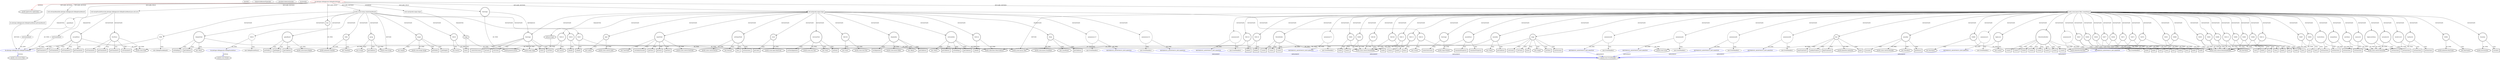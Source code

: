 digraph {
baseInfo[graphId=113,category="extension_graph",isAnonymous=false,possibleRelation=true]
frameworkRelatedTypesInfo[0="javafx.application.Application"]
possibleCollaborationsInfo[0="113~CLIENT_METHOD_DECLARATION-INSTANTIATION-~javafx.application.Application ~javafx.event.EventHandler ~false~true",1="113~CLIENT_METHOD_DECLARATION-INSTANTIATION-~javafx.application.Application ~javafx.scene.Parent ~false~false",2="113~CLIENT_METHOD_DECLARATION-PARAMETER_DECLARATION-CLIENT_METHOD_DECLARATION-INSTANTIATION-CLIENT_METHOD_DECLARATION-PARAMETER_DECLARATION-CLIENT_METHOD_DECLARATION-RETURN_TYPE-FIELD_DECLARATION-~javafx.application.Application ~javafx.scene.layout.Pane ~false~false"]
locationInfo[projectName="AlexTape-SlidingPuzzleFX",filePath="/AlexTape-SlidingPuzzleFX/SlidingPuzzleFX-master/src/de/alextape/slidingpuzzle/SlidingPuzzleGame.java",contextSignature="SlidingPuzzleGame",graphId="113"]
0[label="de.alextape.slidingpuzzle.SlidingPuzzleGame",vertexType="ROOT_CLIENT_CLASS_DECLARATION",isFrameworkType=false,color=red]
1[label="javafx.application.Application",vertexType="FRAMEWORK_CLASS_TYPE",isFrameworkType=true,peripheries=2]
2[label="flow",vertexType="FIELD_DECLARATION",isFrameworkType=true,peripheries=2,shape=circle]
3[label="javafx.animation.Timeline",vertexType="FRAMEWORK_CLASS_TYPE",isFrameworkType=true,peripheries=2]
4[label="gameBoard",vertexType="FIELD_DECLARATION",isFrameworkType=false,shape=circle]
5[label="de.alextape.slidingpuzzle.SlidingPuzzleBoard",vertexType="REFERENCE_CLIENT_CLASS_DECLARATION",isFrameworkType=false,color=blue]
6[label="javafx.scene.layout.Pane",vertexType="FRAMEWORK_CLASS_TYPE",isFrameworkType=true,peripheries=2]
7[label="thisStage",vertexType="FIELD_DECLARATION",isFrameworkType=true,peripheries=2,shape=circle]
8[label="javafx.stage.Stage",vertexType="FRAMEWORK_CLASS_TYPE",isFrameworkType=true,peripheries=2]
9[label="void start(javafx.stage.Stage)",vertexType="OVERRIDING_METHOD_DECLARATION",isFrameworkType=false,shape=box]
10[label="stage",vertexType="PARAMETER_DECLARATION",isFrameworkType=true,peripheries=2]
13[label="show()",vertexType="INSIDE_CALL",isFrameworkType=true,peripheries=2,shape=box]
17[label="de.alextape.slidingpuzzle.SlidingPuzzleBoard getGameBoard()",vertexType="CLIENT_METHOD_DECLARATION",isFrameworkType=false,shape=box]
41[label="void setGameBoard(de.alextape.slidingpuzzle.SlidingPuzzleBoard)",vertexType="CLIENT_METHOD_DECLARATION",isFrameworkType=false,shape=box]
42[label="newGameBoard",vertexType="PARAMETER_DECLARATION",isFrameworkType=false]
51[label="javafx.scene.Group createGameBoard()",vertexType="CLIENT_METHOD_DECLARATION",isFrameworkType=false,shape=box]
52[label="javafx.scene.Group",vertexType="FRAMEWORK_CLASS_TYPE",isFrameworkType=true,peripheries=2]
54[label="VAR4",vertexType="VARIABLE_EXPRESION",isFrameworkType=true,peripheries=2,shape=circle]
53[label="new Timeline()",vertexType="CONSTRUCTOR_CALL",isFrameworkType=true,peripheries=2]
57[label="group",vertexType="VARIABLE_EXPRESION",isFrameworkType=true,peripheries=2,shape=circle]
56[label="new Group()",vertexType="CONSTRUCTOR_CALL",isFrameworkType=true,peripheries=2]
60[label="image",vertexType="VARIABLE_EXPRESION",isFrameworkType=true,peripheries=2,shape=circle]
61[label="javafx.scene.image.Image",vertexType="FRAMEWORK_CLASS_TYPE",isFrameworkType=true,peripheries=2]
59[label="new Image()",vertexType="CONSTRUCTOR_CALL",isFrameworkType=true,peripheries=2]
63[label="getWidth()",vertexType="INSIDE_CALL",isFrameworkType=true,peripheries=2,shape=box]
65[label="getHeight()",vertexType="INSIDE_CALL",isFrameworkType=true,peripheries=2,shape=box]
67[label="VAR9",vertexType="VARIABLE_EXPRESION",isFrameworkType=false,shape=circle]
66[label="new SlidingPuzzleBoard()",vertexType="CONSTRUCTOR_CALL",isFrameworkType=false]
70[label="VAR10",vertexType="VARIABLE_EXPRESION",isFrameworkType=false,shape=circle]
71[label="de.alextape.slidingpuzzle.SlidingPuzzlePiece",vertexType="REFERENCE_CLIENT_CLASS_DECLARATION",isFrameworkType=false,color=blue]
72[label="javafx.scene.Parent",vertexType="FRAMEWORK_CLASS_TYPE",isFrameworkType=true,peripheries=2]
69[label="new SlidingPuzzlePiece()",vertexType="CONSTRUCTOR_CALL",isFrameworkType=false]
73[label="gameBoard",vertexType="VARIABLE_EXPRESION",isFrameworkType=true,peripheries=2,shape=circle]
75[label="javafx.scene.layout.Region",vertexType="FRAMEWORK_CLASS_TYPE",isFrameworkType=true,peripheries=2]
74[label="getWidth()",vertexType="INSIDE_CALL",isFrameworkType=true,peripheries=2,shape=box]
77[label="getHeight()",vertexType="INSIDE_CALL",isFrameworkType=true,peripheries=2,shape=box]
79[label="getChildren()",vertexType="INSIDE_CALL",isFrameworkType=true,peripheries=2,shape=box]
81[label="displayField",vertexType="VARIABLE_EXPRESION",isFrameworkType=true,peripheries=2,shape=circle]
82[label="javafx.scene.layout.VBox",vertexType="FRAMEWORK_CLASS_TYPE",isFrameworkType=true,peripheries=2]
80[label="new VBox()",vertexType="CONSTRUCTOR_CALL",isFrameworkType=true,peripheries=2]
84[label="setPadding()",vertexType="INSIDE_CALL",isFrameworkType=true,peripheries=2,shape=box]
86[label="VAR16",vertexType="VARIABLE_EXPRESION",isFrameworkType=true,peripheries=2,shape=circle]
87[label="javafx.geometry.Insets",vertexType="FRAMEWORK_CLASS_TYPE",isFrameworkType=true,peripheries=2]
85[label="new Insets()",vertexType="CONSTRUCTOR_CALL",isFrameworkType=true,peripheries=2]
88[label="VAR17",vertexType="VARIABLE_EXPRESION",isFrameworkType=true,peripheries=2,shape=circle]
90[label="javafx.collections.ObservableList",vertexType="FRAMEWORK_INTERFACE_TYPE",isFrameworkType=true,peripheries=2]
89[label="addAll()",vertexType="INSIDE_CALL",isFrameworkType=true,peripheries=2,shape=box]
92[label="getChildren()",vertexType="INSIDE_CALL",isFrameworkType=true,peripheries=2,shape=box]
93[label="VAR19",vertexType="VARIABLE_EXPRESION",isFrameworkType=true,peripheries=2,shape=circle]
94[label="addAll()",vertexType="INSIDE_CALL",isFrameworkType=true,peripheries=2,shape=box]
97[label="getChildren()",vertexType="INSIDE_CALL",isFrameworkType=true,peripheries=2,shape=box]
159[label="javafx.scene.layout.VBox createMenu()",vertexType="CLIENT_METHOD_DECLARATION",isFrameworkType=false,shape=box]
161[label="flow",vertexType="VARIABLE_EXPRESION",isFrameworkType=true,peripheries=2,shape=circle]
163[label="javafx.animation.Animation",vertexType="FRAMEWORK_CLASS_TYPE",isFrameworkType=true,peripheries=2]
162[label="play()",vertexType="INSIDE_CALL",isFrameworkType=true,peripheries=2,shape=box]
165[label="menuBox",vertexType="VARIABLE_EXPRESION",isFrameworkType=true,peripheries=2,shape=circle]
164[label="new VBox()",vertexType="CONSTRUCTOR_CALL",isFrameworkType=true,peripheries=2]
168[label="menuBar",vertexType="VARIABLE_EXPRESION",isFrameworkType=true,peripheries=2,shape=circle]
169[label="javafx.scene.control.MenuBar",vertexType="FRAMEWORK_CLASS_TYPE",isFrameworkType=true,peripheries=2]
167[label="new MenuBar()",vertexType="CONSTRUCTOR_CALL",isFrameworkType=true,peripheries=2]
170[label="VAR47",vertexType="VARIABLE_EXPRESION",isFrameworkType=true,peripheries=2,shape=circle]
172[label="javafx.scene.control.MenuItemBuilder",vertexType="FRAMEWORK_CLASS_TYPE",isFrameworkType=true,peripheries=2]
171[label="build()",vertexType="INSIDE_CALL",isFrameworkType=true,peripheries=2,shape=box]
173[label="VAR48",vertexType="VARIABLE_EXPRESION",isFrameworkType=true,peripheries=2,shape=circle]
174[label="text()",vertexType="INSIDE_CALL",isFrameworkType=true,peripheries=2,shape=box]
176[label="MenuItemBuilder",vertexType="VARIABLE_EXPRESION",isFrameworkType=true,peripheries=2,shape=circle]
177[label="create()",vertexType="INSIDE_CALL",isFrameworkType=true,peripheries=2,shape=box]
179[label="newMenu",vertexType="VARIABLE_EXPRESION",isFrameworkType=true,peripheries=2,shape=circle]
181[label="javafx.scene.control.MenuItem",vertexType="FRAMEWORK_CLASS_TYPE",isFrameworkType=true,peripheries=2]
180[label="setOnAction()",vertexType="INSIDE_CALL",isFrameworkType=true,peripheries=2,shape=box]
183[label="anonymous51",vertexType="VARIABLE_EXPRESION",isFrameworkType=false,shape=circle]
184[label="REFERENCE_ANONYMOUS_DECLARATION",vertexType="REFERENCE_ANONYMOUS_DECLARATION",isFrameworkType=false,color=blue]
185[label="javafx.event.EventHandler",vertexType="FRAMEWORK_INTERFACE_TYPE",isFrameworkType=true,peripheries=2]
182[label="new EventHandler()",vertexType="CONSTRUCTOR_CALL",isFrameworkType=false]
186[label="VAR52",vertexType="VARIABLE_EXPRESION",isFrameworkType=true,peripheries=2,shape=circle]
187[label="build()",vertexType="INSIDE_CALL",isFrameworkType=true,peripheries=2,shape=box]
189[label="VAR53",vertexType="VARIABLE_EXPRESION",isFrameworkType=true,peripheries=2,shape=circle]
190[label="text()",vertexType="INSIDE_CALL",isFrameworkType=true,peripheries=2,shape=box]
193[label="create()",vertexType="INSIDE_CALL",isFrameworkType=true,peripheries=2,shape=box]
194[label="mergeMenu",vertexType="VARIABLE_EXPRESION",isFrameworkType=true,peripheries=2,shape=circle]
195[label="setOnAction()",vertexType="INSIDE_CALL",isFrameworkType=true,peripheries=2,shape=box]
198[label="anonymous56",vertexType="VARIABLE_EXPRESION",isFrameworkType=false,shape=circle]
199[label="REFERENCE_ANONYMOUS_DECLARATION",vertexType="REFERENCE_ANONYMOUS_DECLARATION",isFrameworkType=false,color=blue]
197[label="new EventHandler()",vertexType="CONSTRUCTOR_CALL",isFrameworkType=false]
202[label="playFromStart()",vertexType="INSIDE_CALL",isFrameworkType=true,peripheries=2,shape=box]
203[label="VAR58",vertexType="VARIABLE_EXPRESION",isFrameworkType=true,peripheries=2,shape=circle]
204[label="build()",vertexType="INSIDE_CALL",isFrameworkType=true,peripheries=2,shape=box]
206[label="VAR59",vertexType="VARIABLE_EXPRESION",isFrameworkType=true,peripheries=2,shape=circle]
207[label="text()",vertexType="INSIDE_CALL",isFrameworkType=true,peripheries=2,shape=box]
210[label="create()",vertexType="INSIDE_CALL",isFrameworkType=true,peripheries=2,shape=box]
211[label="resolveMenu",vertexType="VARIABLE_EXPRESION",isFrameworkType=true,peripheries=2,shape=circle]
212[label="setOnAction()",vertexType="INSIDE_CALL",isFrameworkType=true,peripheries=2,shape=box]
215[label="anonymous62",vertexType="VARIABLE_EXPRESION",isFrameworkType=false,shape=circle]
216[label="REFERENCE_ANONYMOUS_DECLARATION",vertexType="REFERENCE_ANONYMOUS_DECLARATION",isFrameworkType=false,color=blue]
214[label="new EventHandler()",vertexType="CONSTRUCTOR_CALL",isFrameworkType=false]
219[label="getKeyFrames()",vertexType="INSIDE_CALL",isFrameworkType=true,peripheries=2,shape=box]
221[label="VAR64",vertexType="VARIABLE_EXPRESION",isFrameworkType=true,peripheries=2,shape=circle]
222[label="javafx.animation.KeyFrame",vertexType="FRAMEWORK_CLASS_TYPE",isFrameworkType=true,peripheries=2]
220[label="new KeyFrame()",vertexType="CONSTRUCTOR_CALL",isFrameworkType=true,peripheries=2]
223[label="Duration",vertexType="VARIABLE_EXPRESION",isFrameworkType=true,peripheries=2,shape=circle]
225[label="javafx.util.Duration",vertexType="FRAMEWORK_CLASS_TYPE",isFrameworkType=true,peripheries=2]
224[label="seconds()",vertexType="INSIDE_CALL",isFrameworkType=true,peripheries=2,shape=box]
227[label="VAR66",vertexType="VARIABLE_EXPRESION",isFrameworkType=true,peripheries=2,shape=circle]
228[label="javafx.animation.KeyValue",vertexType="FRAMEWORK_CLASS_TYPE",isFrameworkType=true,peripheries=2]
226[label="new KeyValue()",vertexType="CONSTRUCTOR_CALL",isFrameworkType=true,peripheries=2]
229[label="puzzlePiece",vertexType="VARIABLE_EXPRESION",isFrameworkType=true,peripheries=2,shape=circle]
231[label="javafx.scene.Node",vertexType="FRAMEWORK_CLASS_TYPE",isFrameworkType=true,peripheries=2]
230[label="translateXProperty()",vertexType="INSIDE_CALL",isFrameworkType=true,peripheries=2,shape=box]
233[label="VAR68",vertexType="VARIABLE_EXPRESION",isFrameworkType=true,peripheries=2,shape=circle]
232[label="new KeyValue()",vertexType="CONSTRUCTOR_CALL",isFrameworkType=true,peripheries=2]
236[label="translateYProperty()",vertexType="INSIDE_CALL",isFrameworkType=true,peripheries=2,shape=box]
238[label="playFromStart()",vertexType="INSIDE_CALL",isFrameworkType=true,peripheries=2,shape=box]
239[label="VAR71",vertexType="VARIABLE_EXPRESION",isFrameworkType=true,peripheries=2,shape=circle]
240[label="build()",vertexType="INSIDE_CALL",isFrameworkType=true,peripheries=2,shape=box]
242[label="VAR72",vertexType="VARIABLE_EXPRESION",isFrameworkType=true,peripheries=2,shape=circle]
243[label="text()",vertexType="INSIDE_CALL",isFrameworkType=true,peripheries=2,shape=box]
246[label="create()",vertexType="INSIDE_CALL",isFrameworkType=true,peripheries=2,shape=box]
247[label="easyLevel",vertexType="VARIABLE_EXPRESION",isFrameworkType=true,peripheries=2,shape=circle]
248[label="setOnAction()",vertexType="INSIDE_CALL",isFrameworkType=true,peripheries=2,shape=box]
251[label="anonymous75",vertexType="VARIABLE_EXPRESION",isFrameworkType=false,shape=circle]
252[label="REFERENCE_ANONYMOUS_DECLARATION",vertexType="REFERENCE_ANONYMOUS_DECLARATION",isFrameworkType=false,color=blue]
250[label="new EventHandler()",vertexType="CONSTRUCTOR_CALL",isFrameworkType=false]
254[label="VAR76",vertexType="VARIABLE_EXPRESION",isFrameworkType=true,peripheries=2,shape=circle]
255[label="build()",vertexType="INSIDE_CALL",isFrameworkType=true,peripheries=2,shape=box]
257[label="VAR77",vertexType="VARIABLE_EXPRESION",isFrameworkType=true,peripheries=2,shape=circle]
258[label="text()",vertexType="INSIDE_CALL",isFrameworkType=true,peripheries=2,shape=box]
261[label="create()",vertexType="INSIDE_CALL",isFrameworkType=true,peripheries=2,shape=box]
262[label="normalLevel",vertexType="VARIABLE_EXPRESION",isFrameworkType=true,peripheries=2,shape=circle]
263[label="setOnAction()",vertexType="INSIDE_CALL",isFrameworkType=true,peripheries=2,shape=box]
266[label="anonymous80",vertexType="VARIABLE_EXPRESION",isFrameworkType=false,shape=circle]
267[label="REFERENCE_ANONYMOUS_DECLARATION",vertexType="REFERENCE_ANONYMOUS_DECLARATION",isFrameworkType=false,color=blue]
265[label="new EventHandler()",vertexType="CONSTRUCTOR_CALL",isFrameworkType=false]
269[label="VAR81",vertexType="VARIABLE_EXPRESION",isFrameworkType=true,peripheries=2,shape=circle]
270[label="build()",vertexType="INSIDE_CALL",isFrameworkType=true,peripheries=2,shape=box]
272[label="VAR82",vertexType="VARIABLE_EXPRESION",isFrameworkType=true,peripheries=2,shape=circle]
273[label="text()",vertexType="INSIDE_CALL",isFrameworkType=true,peripheries=2,shape=box]
276[label="create()",vertexType="INSIDE_CALL",isFrameworkType=true,peripheries=2,shape=box]
277[label="hardLevel",vertexType="VARIABLE_EXPRESION",isFrameworkType=true,peripheries=2,shape=circle]
278[label="setOnAction()",vertexType="INSIDE_CALL",isFrameworkType=true,peripheries=2,shape=box]
281[label="anonymous85",vertexType="VARIABLE_EXPRESION",isFrameworkType=false,shape=circle]
282[label="REFERENCE_ANONYMOUS_DECLARATION",vertexType="REFERENCE_ANONYMOUS_DECLARATION",isFrameworkType=false,color=blue]
280[label="new EventHandler()",vertexType="CONSTRUCTOR_CALL",isFrameworkType=false]
284[label="VAR86",vertexType="VARIABLE_EXPRESION",isFrameworkType=true,peripheries=2,shape=circle]
285[label="build()",vertexType="INSIDE_CALL",isFrameworkType=true,peripheries=2,shape=box]
287[label="VAR87",vertexType="VARIABLE_EXPRESION",isFrameworkType=true,peripheries=2,shape=circle]
288[label="text()",vertexType="INSIDE_CALL",isFrameworkType=true,peripheries=2,shape=box]
291[label="create()",vertexType="INSIDE_CALL",isFrameworkType=true,peripheries=2,shape=box]
292[label="harderLevel",vertexType="VARIABLE_EXPRESION",isFrameworkType=true,peripheries=2,shape=circle]
293[label="setOnAction()",vertexType="INSIDE_CALL",isFrameworkType=true,peripheries=2,shape=box]
296[label="anonymous90",vertexType="VARIABLE_EXPRESION",isFrameworkType=false,shape=circle]
297[label="REFERENCE_ANONYMOUS_DECLARATION",vertexType="REFERENCE_ANONYMOUS_DECLARATION",isFrameworkType=false,color=blue]
295[label="new EventHandler()",vertexType="CONSTRUCTOR_CALL",isFrameworkType=false]
299[label="VAR91",vertexType="VARIABLE_EXPRESION",isFrameworkType=true,peripheries=2,shape=circle]
301[label="javafx.scene.control.MenuBuilder",vertexType="FRAMEWORK_CLASS_TYPE",isFrameworkType=true,peripheries=2]
300[label="build()",vertexType="INSIDE_CALL",isFrameworkType=true,peripheries=2,shape=box]
302[label="VAR92",vertexType="VARIABLE_EXPRESION",isFrameworkType=true,peripheries=2,shape=circle]
303[label="items()",vertexType="INSIDE_CALL",isFrameworkType=true,peripheries=2,shape=box]
305[label="VAR93",vertexType="VARIABLE_EXPRESION",isFrameworkType=true,peripheries=2,shape=circle]
306[label="text()",vertexType="INSIDE_CALL",isFrameworkType=true,peripheries=2,shape=box]
308[label="MenuBuilder",vertexType="VARIABLE_EXPRESION",isFrameworkType=true,peripheries=2,shape=circle]
309[label="create()",vertexType="INSIDE_CALL",isFrameworkType=true,peripheries=2,shape=box]
311[label="VAR95",vertexType="VARIABLE_EXPRESION",isFrameworkType=true,peripheries=2,shape=circle]
312[label="build()",vertexType="INSIDE_CALL",isFrameworkType=true,peripheries=2,shape=box]
314[label="VAR96",vertexType="VARIABLE_EXPRESION",isFrameworkType=true,peripheries=2,shape=circle]
315[label="text()",vertexType="INSIDE_CALL",isFrameworkType=true,peripheries=2,shape=box]
318[label="create()",vertexType="INSIDE_CALL",isFrameworkType=true,peripheries=2,shape=box]
319[label="highscoreMenu",vertexType="VARIABLE_EXPRESION",isFrameworkType=true,peripheries=2,shape=circle]
320[label="setOnAction()",vertexType="INSIDE_CALL",isFrameworkType=true,peripheries=2,shape=box]
323[label="anonymous99",vertexType="VARIABLE_EXPRESION",isFrameworkType=false,shape=circle]
324[label="REFERENCE_ANONYMOUS_DECLARATION",vertexType="REFERENCE_ANONYMOUS_DECLARATION",isFrameworkType=false,color=blue]
322[label="new EventHandler()",vertexType="CONSTRUCTOR_CALL",isFrameworkType=false]
327[label="stage",vertexType="VARIABLE_EXPRESION",isFrameworkType=true,peripheries=2,shape=circle]
326[label="new Stage()",vertexType="CONSTRUCTOR_CALL",isFrameworkType=true,peripheries=2]
330[label="highscore",vertexType="VARIABLE_EXPRESION",isFrameworkType=true,peripheries=2,shape=circle]
331[label="javafx.scene.Scene",vertexType="FRAMEWORK_CLASS_TYPE",isFrameworkType=true,peripheries=2]
329[label="new Scene()",vertexType="CONSTRUCTOR_CALL",isFrameworkType=true,peripheries=2]
333[label="setTitle()",vertexType="INSIDE_CALL",isFrameworkType=true,peripheries=2,shape=box]
335[label="sizeToScene()",vertexType="INSIDE_CALL",isFrameworkType=true,peripheries=2,shape=box]
337[label="setScene()",vertexType="INSIDE_CALL",isFrameworkType=true,peripheries=2,shape=box]
339[label="toFront()",vertexType="INSIDE_CALL",isFrameworkType=true,peripheries=2,shape=box]
341[label="show()",vertexType="INSIDE_CALL",isFrameworkType=true,peripheries=2,shape=box]
342[label="thisStage",vertexType="VARIABLE_EXPRESION",isFrameworkType=true,peripheries=2,shape=circle]
344[label="javafx.stage.Window",vertexType="FRAMEWORK_CLASS_TYPE",isFrameworkType=true,peripheries=2]
343[label="centerOnScreen()",vertexType="INSIDE_CALL",isFrameworkType=true,peripheries=2,shape=box]
345[label="VAR108",vertexType="VARIABLE_EXPRESION",isFrameworkType=true,peripheries=2,shape=circle]
346[label="build()",vertexType="INSIDE_CALL",isFrameworkType=true,peripheries=2,shape=box]
348[label="VAR109",vertexType="VARIABLE_EXPRESION",isFrameworkType=true,peripheries=2,shape=circle]
349[label="items()",vertexType="INSIDE_CALL",isFrameworkType=true,peripheries=2,shape=box]
351[label="VAR110",vertexType="VARIABLE_EXPRESION",isFrameworkType=true,peripheries=2,shape=circle]
352[label="text()",vertexType="INSIDE_CALL",isFrameworkType=true,peripheries=2,shape=box]
355[label="create()",vertexType="INSIDE_CALL",isFrameworkType=true,peripheries=2,shape=box]
356[label="VAR112",vertexType="VARIABLE_EXPRESION",isFrameworkType=true,peripheries=2,shape=circle]
357[label="build()",vertexType="INSIDE_CALL",isFrameworkType=true,peripheries=2,shape=box]
359[label="VAR113",vertexType="VARIABLE_EXPRESION",isFrameworkType=true,peripheries=2,shape=circle]
360[label="items()",vertexType="INSIDE_CALL",isFrameworkType=true,peripheries=2,shape=box]
362[label="VAR114",vertexType="VARIABLE_EXPRESION",isFrameworkType=true,peripheries=2,shape=circle]
363[label="text()",vertexType="INSIDE_CALL",isFrameworkType=true,peripheries=2,shape=box]
366[label="create()",vertexType="INSIDE_CALL",isFrameworkType=true,peripheries=2,shape=box]
367[label="VAR116",vertexType="VARIABLE_EXPRESION",isFrameworkType=true,peripheries=2,shape=circle]
368[label="addAll()",vertexType="INSIDE_CALL",isFrameworkType=true,peripheries=2,shape=box]
371[label="getMenus()",vertexType="INSIDE_CALL",isFrameworkType=true,peripheries=2,shape=box]
372[label="VAR118",vertexType="VARIABLE_EXPRESION",isFrameworkType=true,peripheries=2,shape=circle]
373[label="addAll()",vertexType="INSIDE_CALL",isFrameworkType=true,peripheries=2,shape=box]
376[label="getChildren()",vertexType="INSIDE_CALL",isFrameworkType=true,peripheries=2,shape=box]
378[label="isCache()",vertexType="INSIDE_CALL",isFrameworkType=true,peripheries=2,shape=box]
379[label="void init(javafx.stage.Stage)",vertexType="CLIENT_METHOD_DECLARATION",isFrameworkType=false,shape=box]
380[label="primaryStage",vertexType="PARAMETER_DECLARATION",isFrameworkType=true,peripheries=2]
382[label="thisStage",vertexType="VARIABLE_EXPRESION",isFrameworkType=true,peripheries=2,shape=circle]
383[label="setTitle()",vertexType="INSIDE_CALL",isFrameworkType=true,peripheries=2,shape=box]
386[label="sPane",vertexType="VARIABLE_EXPRESION",isFrameworkType=true,peripheries=2,shape=circle]
387[label="javafx.scene.layout.StackPane",vertexType="FRAMEWORK_CLASS_TYPE",isFrameworkType=true,peripheries=2]
385[label="new StackPane()",vertexType="CONSTRUCTOR_CALL",isFrameworkType=true,peripheries=2]
389[label="label",vertexType="VARIABLE_EXPRESION",isFrameworkType=true,peripheries=2,shape=circle]
390[label="javafx.scene.control.Label",vertexType="FRAMEWORK_CLASS_TYPE",isFrameworkType=true,peripheries=2]
388[label="new Label()",vertexType="CONSTRUCTOR_CALL",isFrameworkType=true,peripheries=2]
392[label="nameField",vertexType="VARIABLE_EXPRESION",isFrameworkType=true,peripheries=2,shape=circle]
393[label="javafx.scene.control.TextField",vertexType="FRAMEWORK_CLASS_TYPE",isFrameworkType=true,peripheries=2]
391[label="new TextField()",vertexType="CONSTRUCTOR_CALL",isFrameworkType=true,peripheries=2]
395[label="setNameField",vertexType="VARIABLE_EXPRESION",isFrameworkType=true,peripheries=2,shape=circle]
396[label="javafx.scene.control.Button",vertexType="FRAMEWORK_CLASS_TYPE",isFrameworkType=true,peripheries=2]
394[label="new Button()",vertexType="CONSTRUCTOR_CALL",isFrameworkType=true,peripheries=2]
398[label="setOnKeyPressed()",vertexType="INSIDE_CALL",isFrameworkType=true,peripheries=2,shape=box]
400[label="anonymous127",vertexType="VARIABLE_EXPRESION",isFrameworkType=false,shape=circle]
401[label="REFERENCE_ANONYMOUS_DECLARATION",vertexType="REFERENCE_ANONYMOUS_DECLARATION",isFrameworkType=false,color=blue]
399[label="new EventHandler()",vertexType="CONSTRUCTOR_CALL",isFrameworkType=false]
403[label="event",vertexType="VARIABLE_EXPRESION",isFrameworkType=true,peripheries=2,shape=circle]
405[label="javafx.scene.input.KeyEvent",vertexType="FRAMEWORK_CLASS_TYPE",isFrameworkType=true,peripheries=2]
404[label="getCode()",vertexType="INSIDE_CALL",isFrameworkType=true,peripheries=2,shape=box]
407[label="fire()",vertexType="INSIDE_CALL",isFrameworkType=true,peripheries=2,shape=box]
409[label="setOnAction()",vertexType="INSIDE_CALL",isFrameworkType=true,peripheries=2,shape=box]
411[label="anonymous131",vertexType="VARIABLE_EXPRESION",isFrameworkType=false,shape=circle]
412[label="REFERENCE_ANONYMOUS_DECLARATION",vertexType="REFERENCE_ANONYMOUS_DECLARATION",isFrameworkType=false,color=blue]
410[label="new EventHandler()",vertexType="CONSTRUCTOR_CALL",isFrameworkType=false]
415[label="getText()",vertexType="INSIDE_CALL",isFrameworkType=true,peripheries=2,shape=box]
417[label="getText()",vertexType="INSIDE_CALL",isFrameworkType=true,peripheries=2,shape=box]
419[label="getText()",vertexType="INSIDE_CALL",isFrameworkType=true,peripheries=2,shape=box]
421[label="welcomeBox",vertexType="VARIABLE_EXPRESION",isFrameworkType=true,peripheries=2,shape=circle]
420[label="new VBox()",vertexType="CONSTRUCTOR_CALL",isFrameworkType=true,peripheries=2]
424[label="welcomeText",vertexType="VARIABLE_EXPRESION",isFrameworkType=true,peripheries=2,shape=circle]
425[label="javafx.scene.text.Text",vertexType="FRAMEWORK_CLASS_TYPE",isFrameworkType=true,peripheries=2]
423[label="new Text()",vertexType="CONSTRUCTOR_CALL",isFrameworkType=true,peripheries=2]
427[label="setFont()",vertexType="INSIDE_CALL",isFrameworkType=true,peripheries=2,shape=box]
429[label="VAR138",vertexType="VARIABLE_EXPRESION",isFrameworkType=true,peripheries=2,shape=circle]
430[label="javafx.scene.text.Font",vertexType="FRAMEWORK_CLASS_TYPE",isFrameworkType=true,peripheries=2]
428[label="new Font()",vertexType="CONSTRUCTOR_CALL",isFrameworkType=true,peripheries=2]
432[label="setTextAlignment()",vertexType="INSIDE_CALL",isFrameworkType=true,peripheries=2,shape=box]
434[label="getChildren()",vertexType="INSIDE_CALL",isFrameworkType=true,peripheries=2,shape=box]
436[label="setPadding()",vertexType="INSIDE_CALL",isFrameworkType=true,peripheries=2,shape=box]
438[label="VAR142",vertexType="VARIABLE_EXPRESION",isFrameworkType=true,peripheries=2,shape=circle]
437[label="new Insets()",vertexType="CONSTRUCTOR_CALL",isFrameworkType=true,peripheries=2]
441[label="displayBox",vertexType="VARIABLE_EXPRESION",isFrameworkType=true,peripheries=2,shape=circle]
442[label="javafx.scene.layout.HBox",vertexType="FRAMEWORK_CLASS_TYPE",isFrameworkType=true,peripheries=2]
440[label="new HBox()",vertexType="CONSTRUCTOR_CALL",isFrameworkType=true,peripheries=2]
443[label="VAR144",vertexType="VARIABLE_EXPRESION",isFrameworkType=true,peripheries=2,shape=circle]
444[label="addAll()",vertexType="INSIDE_CALL",isFrameworkType=true,peripheries=2,shape=box]
447[label="getChildren()",vertexType="INSIDE_CALL",isFrameworkType=true,peripheries=2,shape=box]
449[label="setAlignment()",vertexType="INSIDE_CALL",isFrameworkType=true,peripheries=2,shape=box]
451[label="getChildren()",vertexType="INSIDE_CALL",isFrameworkType=true,peripheries=2,shape=box]
453[label="getChildren()",vertexType="INSIDE_CALL",isFrameworkType=true,peripheries=2,shape=box]
455[label="centerOnScreen()",vertexType="INSIDE_CALL",isFrameworkType=true,peripheries=2,shape=box]
457[label="toFront()",vertexType="INSIDE_CALL",isFrameworkType=true,peripheries=2,shape=box]
459[label="setScene()",vertexType="INSIDE_CALL",isFrameworkType=true,peripheries=2,shape=box]
461[label="VAR152",vertexType="VARIABLE_EXPRESION",isFrameworkType=true,peripheries=2,shape=circle]
460[label="new Scene()",vertexType="CONSTRUCTOR_CALL",isFrameworkType=true,peripheries=2]
464[label="show()",vertexType="INSIDE_CALL",isFrameworkType=true,peripheries=2,shape=box]
465[label="void mergePuzzlePieces(de.alextape.slidingpuzzle.SlidingPuzzleBoard,java.util.List)",vertexType="CLIENT_METHOD_DECLARATION",isFrameworkType=false,shape=box]
466[label="newGameBoard",vertexType="PARAMETER_DECLARATION",isFrameworkType=false]
468[label="firstPiece",vertexType="VARIABLE_EXPRESION",isFrameworkType=true,peripheries=2,shape=circle]
469[label="getTranslateX()",vertexType="INSIDE_CALL",isFrameworkType=true,peripheries=2,shape=box]
472[label="getTranslateY()",vertexType="INSIDE_CALL",isFrameworkType=true,peripheries=2,shape=box]
473[label="secondPiece",vertexType="VARIABLE_EXPRESION",isFrameworkType=true,peripheries=2,shape=circle]
474[label="getTranslateX()",vertexType="INSIDE_CALL",isFrameworkType=true,peripheries=2,shape=box]
477[label="getTranslateY()",vertexType="INSIDE_CALL",isFrameworkType=true,peripheries=2,shape=box]
479[label="setTranslateX()",vertexType="INSIDE_CALL",isFrameworkType=true,peripheries=2,shape=box]
481[label="setTranslateY()",vertexType="INSIDE_CALL",isFrameworkType=true,peripheries=2,shape=box]
483[label="setTranslateX()",vertexType="INSIDE_CALL",isFrameworkType=true,peripheries=2,shape=box]
485[label="setTranslateY()",vertexType="INSIDE_CALL",isFrameworkType=true,peripheries=2,shape=box]
0->1[label="EXTEND",color=red]
0->2[label="DECLARE_FIELD"]
2->3[label="OF_TYPE"]
0->4[label="DECLARE_FIELD"]
5->6[label="EXTEND",color=blue]
4->5[label="OF_TYPE"]
0->7[label="DECLARE_FIELD"]
7->8[label="OF_TYPE"]
0->9[label="OVERRIDE"]
10->8[label="OF_TYPE"]
9->10[label="PARAMETER"]
10->13[label="CALL"]
0->17[label="DECLARE_METHOD"]
17->5[label="RETURN"]
0->41[label="DECLARE_METHOD"]
42->5[label="OF_TYPE"]
41->42[label="PARAMETER"]
0->51[label="DECLARE_METHOD"]
51->52[label="RETURN"]
51->54[label="INSTANTIATE"]
54->3[label="OF_TYPE"]
54->53[label="CALL"]
51->57[label="INSTANTIATE"]
57->52[label="OF_TYPE"]
57->56[label="CALL"]
51->60[label="INSTANTIATE"]
60->61[label="OF_TYPE"]
60->59[label="CALL"]
60->63[label="CALL"]
60->65[label="CALL"]
51->67[label="INSTANTIATE"]
67->5[label="OF_TYPE"]
67->66[label="CALL"]
51->70[label="INSTANTIATE"]
71->72[label="EXTEND",color=blue]
70->71[label="OF_TYPE"]
70->69[label="CALL"]
51->73[label="INSTANTIATE"]
73->75[label="OF_TYPE"]
73->74[label="CALL"]
73->77[label="CALL"]
73->79[label="CALL"]
51->81[label="INSTANTIATE"]
81->82[label="OF_TYPE"]
81->80[label="CALL"]
81->84[label="CALL"]
51->86[label="INSTANTIATE"]
86->87[label="OF_TYPE"]
86->85[label="CALL"]
51->88[label="INSTANTIATE"]
88->90[label="OF_TYPE"]
88->89[label="CALL"]
81->92[label="CALL"]
51->93[label="INSTANTIATE"]
93->90[label="OF_TYPE"]
93->94[label="CALL"]
57->97[label="CALL"]
0->159[label="DECLARE_METHOD"]
159->82[label="RETURN"]
159->161[label="INSTANTIATE"]
161->163[label="OF_TYPE"]
161->162[label="CALL"]
159->165[label="INSTANTIATE"]
165->82[label="OF_TYPE"]
165->164[label="CALL"]
159->168[label="INSTANTIATE"]
168->169[label="OF_TYPE"]
168->167[label="CALL"]
159->170[label="INSTANTIATE"]
170->172[label="OF_TYPE"]
170->171[label="CALL"]
159->173[label="INSTANTIATE"]
173->172[label="OF_TYPE"]
173->174[label="CALL"]
159->176[label="INSTANTIATE"]
176->172[label="OF_TYPE"]
176->177[label="CALL"]
159->179[label="INSTANTIATE"]
179->181[label="OF_TYPE"]
179->180[label="CALL"]
159->183[label="INSTANTIATE"]
184->185[label="IMPLEMENT",color=blue]
183->184[label="OF_TYPE"]
183->182[label="CALL"]
159->186[label="INSTANTIATE"]
186->172[label="OF_TYPE"]
186->187[label="CALL"]
159->189[label="INSTANTIATE"]
189->172[label="OF_TYPE"]
189->190[label="CALL"]
176->193[label="CALL"]
159->194[label="INSTANTIATE"]
194->181[label="OF_TYPE"]
194->195[label="CALL"]
159->198[label="INSTANTIATE"]
199->185[label="IMPLEMENT",color=blue]
198->199[label="OF_TYPE"]
198->197[label="CALL"]
161->202[label="CALL"]
159->203[label="INSTANTIATE"]
203->172[label="OF_TYPE"]
203->204[label="CALL"]
159->206[label="INSTANTIATE"]
206->172[label="OF_TYPE"]
206->207[label="CALL"]
176->210[label="CALL"]
159->211[label="INSTANTIATE"]
211->181[label="OF_TYPE"]
211->212[label="CALL"]
159->215[label="INSTANTIATE"]
216->185[label="IMPLEMENT",color=blue]
215->216[label="OF_TYPE"]
215->214[label="CALL"]
161->219[label="CALL"]
159->221[label="INSTANTIATE"]
221->222[label="OF_TYPE"]
221->220[label="CALL"]
159->223[label="INSTANTIATE"]
223->225[label="OF_TYPE"]
223->224[label="CALL"]
159->227[label="INSTANTIATE"]
227->228[label="OF_TYPE"]
227->226[label="CALL"]
159->229[label="INSTANTIATE"]
229->231[label="OF_TYPE"]
229->230[label="CALL"]
159->233[label="INSTANTIATE"]
233->228[label="OF_TYPE"]
233->232[label="CALL"]
229->236[label="CALL"]
161->238[label="CALL"]
159->239[label="INSTANTIATE"]
239->172[label="OF_TYPE"]
239->240[label="CALL"]
159->242[label="INSTANTIATE"]
242->172[label="OF_TYPE"]
242->243[label="CALL"]
176->246[label="CALL"]
159->247[label="INSTANTIATE"]
247->181[label="OF_TYPE"]
247->248[label="CALL"]
159->251[label="INSTANTIATE"]
252->185[label="IMPLEMENT",color=blue]
251->252[label="OF_TYPE"]
251->250[label="CALL"]
159->254[label="INSTANTIATE"]
254->172[label="OF_TYPE"]
254->255[label="CALL"]
159->257[label="INSTANTIATE"]
257->172[label="OF_TYPE"]
257->258[label="CALL"]
176->261[label="CALL"]
159->262[label="INSTANTIATE"]
262->181[label="OF_TYPE"]
262->263[label="CALL"]
159->266[label="INSTANTIATE"]
267->185[label="IMPLEMENT",color=blue]
266->267[label="OF_TYPE"]
266->265[label="CALL"]
159->269[label="INSTANTIATE"]
269->172[label="OF_TYPE"]
269->270[label="CALL"]
159->272[label="INSTANTIATE"]
272->172[label="OF_TYPE"]
272->273[label="CALL"]
176->276[label="CALL"]
159->277[label="INSTANTIATE"]
277->181[label="OF_TYPE"]
277->278[label="CALL"]
159->281[label="INSTANTIATE"]
282->185[label="IMPLEMENT",color=blue]
281->282[label="OF_TYPE"]
281->280[label="CALL"]
159->284[label="INSTANTIATE"]
284->172[label="OF_TYPE"]
284->285[label="CALL"]
159->287[label="INSTANTIATE"]
287->172[label="OF_TYPE"]
287->288[label="CALL"]
176->291[label="CALL"]
159->292[label="INSTANTIATE"]
292->181[label="OF_TYPE"]
292->293[label="CALL"]
159->296[label="INSTANTIATE"]
297->185[label="IMPLEMENT",color=blue]
296->297[label="OF_TYPE"]
296->295[label="CALL"]
159->299[label="INSTANTIATE"]
299->301[label="OF_TYPE"]
299->300[label="CALL"]
159->302[label="INSTANTIATE"]
302->301[label="OF_TYPE"]
302->303[label="CALL"]
159->305[label="INSTANTIATE"]
305->172[label="OF_TYPE"]
305->306[label="CALL"]
159->308[label="INSTANTIATE"]
308->301[label="OF_TYPE"]
308->309[label="CALL"]
159->311[label="INSTANTIATE"]
311->172[label="OF_TYPE"]
311->312[label="CALL"]
159->314[label="INSTANTIATE"]
314->172[label="OF_TYPE"]
314->315[label="CALL"]
176->318[label="CALL"]
159->319[label="INSTANTIATE"]
319->181[label="OF_TYPE"]
319->320[label="CALL"]
159->323[label="INSTANTIATE"]
324->185[label="IMPLEMENT",color=blue]
323->324[label="OF_TYPE"]
323->322[label="CALL"]
159->327[label="INSTANTIATE"]
327->8[label="OF_TYPE"]
327->326[label="CALL"]
159->330[label="INSTANTIATE"]
330->331[label="OF_TYPE"]
330->329[label="CALL"]
327->333[label="CALL"]
327->335[label="CALL"]
327->337[label="CALL"]
327->339[label="CALL"]
327->341[label="CALL"]
159->342[label="INSTANTIATE"]
342->344[label="OF_TYPE"]
342->343[label="CALL"]
159->345[label="INSTANTIATE"]
345->301[label="OF_TYPE"]
345->346[label="CALL"]
159->348[label="INSTANTIATE"]
348->301[label="OF_TYPE"]
348->349[label="CALL"]
159->351[label="INSTANTIATE"]
351->172[label="OF_TYPE"]
351->352[label="CALL"]
308->355[label="CALL"]
159->356[label="INSTANTIATE"]
356->301[label="OF_TYPE"]
356->357[label="CALL"]
159->359[label="INSTANTIATE"]
359->301[label="OF_TYPE"]
359->360[label="CALL"]
159->362[label="INSTANTIATE"]
362->172[label="OF_TYPE"]
362->363[label="CALL"]
308->366[label="CALL"]
159->367[label="INSTANTIATE"]
367->90[label="OF_TYPE"]
367->368[label="CALL"]
168->371[label="CALL"]
159->372[label="INSTANTIATE"]
372->90[label="OF_TYPE"]
372->373[label="CALL"]
165->376[label="CALL"]
168->378[label="CALL"]
0->379[label="DECLARE_METHOD"]
380->8[label="OF_TYPE"]
379->380[label="PARAMETER"]
379->382[label="INSTANTIATE"]
7->382[label="REFERENCE"]
382->8[label="OF_TYPE"]
382->383[label="CALL"]
379->386[label="INSTANTIATE"]
386->387[label="OF_TYPE"]
386->385[label="CALL"]
379->389[label="INSTANTIATE"]
389->390[label="OF_TYPE"]
389->388[label="CALL"]
379->392[label="INSTANTIATE"]
392->393[label="OF_TYPE"]
392->391[label="CALL"]
379->395[label="INSTANTIATE"]
395->396[label="OF_TYPE"]
395->394[label="CALL"]
392->398[label="CALL"]
379->400[label="INSTANTIATE"]
401->185[label="IMPLEMENT",color=blue]
400->401[label="OF_TYPE"]
400->399[label="CALL"]
379->403[label="INSTANTIATE"]
403->405[label="OF_TYPE"]
403->404[label="CALL"]
395->407[label="CALL"]
395->409[label="CALL"]
379->411[label="INSTANTIATE"]
412->185[label="IMPLEMENT",color=blue]
411->412[label="OF_TYPE"]
411->410[label="CALL"]
392->415[label="CALL"]
392->417[label="CALL"]
392->419[label="CALL"]
379->421[label="INSTANTIATE"]
421->82[label="OF_TYPE"]
421->420[label="CALL"]
379->424[label="INSTANTIATE"]
424->425[label="OF_TYPE"]
424->423[label="CALL"]
424->427[label="CALL"]
379->429[label="INSTANTIATE"]
429->430[label="OF_TYPE"]
429->428[label="CALL"]
424->432[label="CALL"]
421->434[label="CALL"]
421->436[label="CALL"]
379->438[label="INSTANTIATE"]
438->87[label="OF_TYPE"]
438->437[label="CALL"]
379->441[label="INSTANTIATE"]
441->442[label="OF_TYPE"]
441->440[label="CALL"]
379->443[label="INSTANTIATE"]
443->90[label="OF_TYPE"]
443->444[label="CALL"]
441->447[label="CALL"]
441->449[label="CALL"]
421->451[label="CALL"]
386->453[label="CALL"]
382->455[label="CALL"]
382->457[label="CALL"]
382->459[label="CALL"]
379->461[label="INSTANTIATE"]
461->331[label="OF_TYPE"]
461->460[label="CALL"]
382->464[label="CALL"]
0->465[label="DECLARE_METHOD"]
466->5[label="OF_TYPE"]
465->466[label="PARAMETER"]
465->468[label="INSTANTIATE"]
468->231[label="OF_TYPE"]
468->469[label="CALL"]
468->472[label="CALL"]
465->473[label="INSTANTIATE"]
473->231[label="OF_TYPE"]
473->474[label="CALL"]
473->477[label="CALL"]
468->479[label="CALL"]
468->481[label="CALL"]
473->483[label="CALL"]
473->485[label="CALL"]
}
